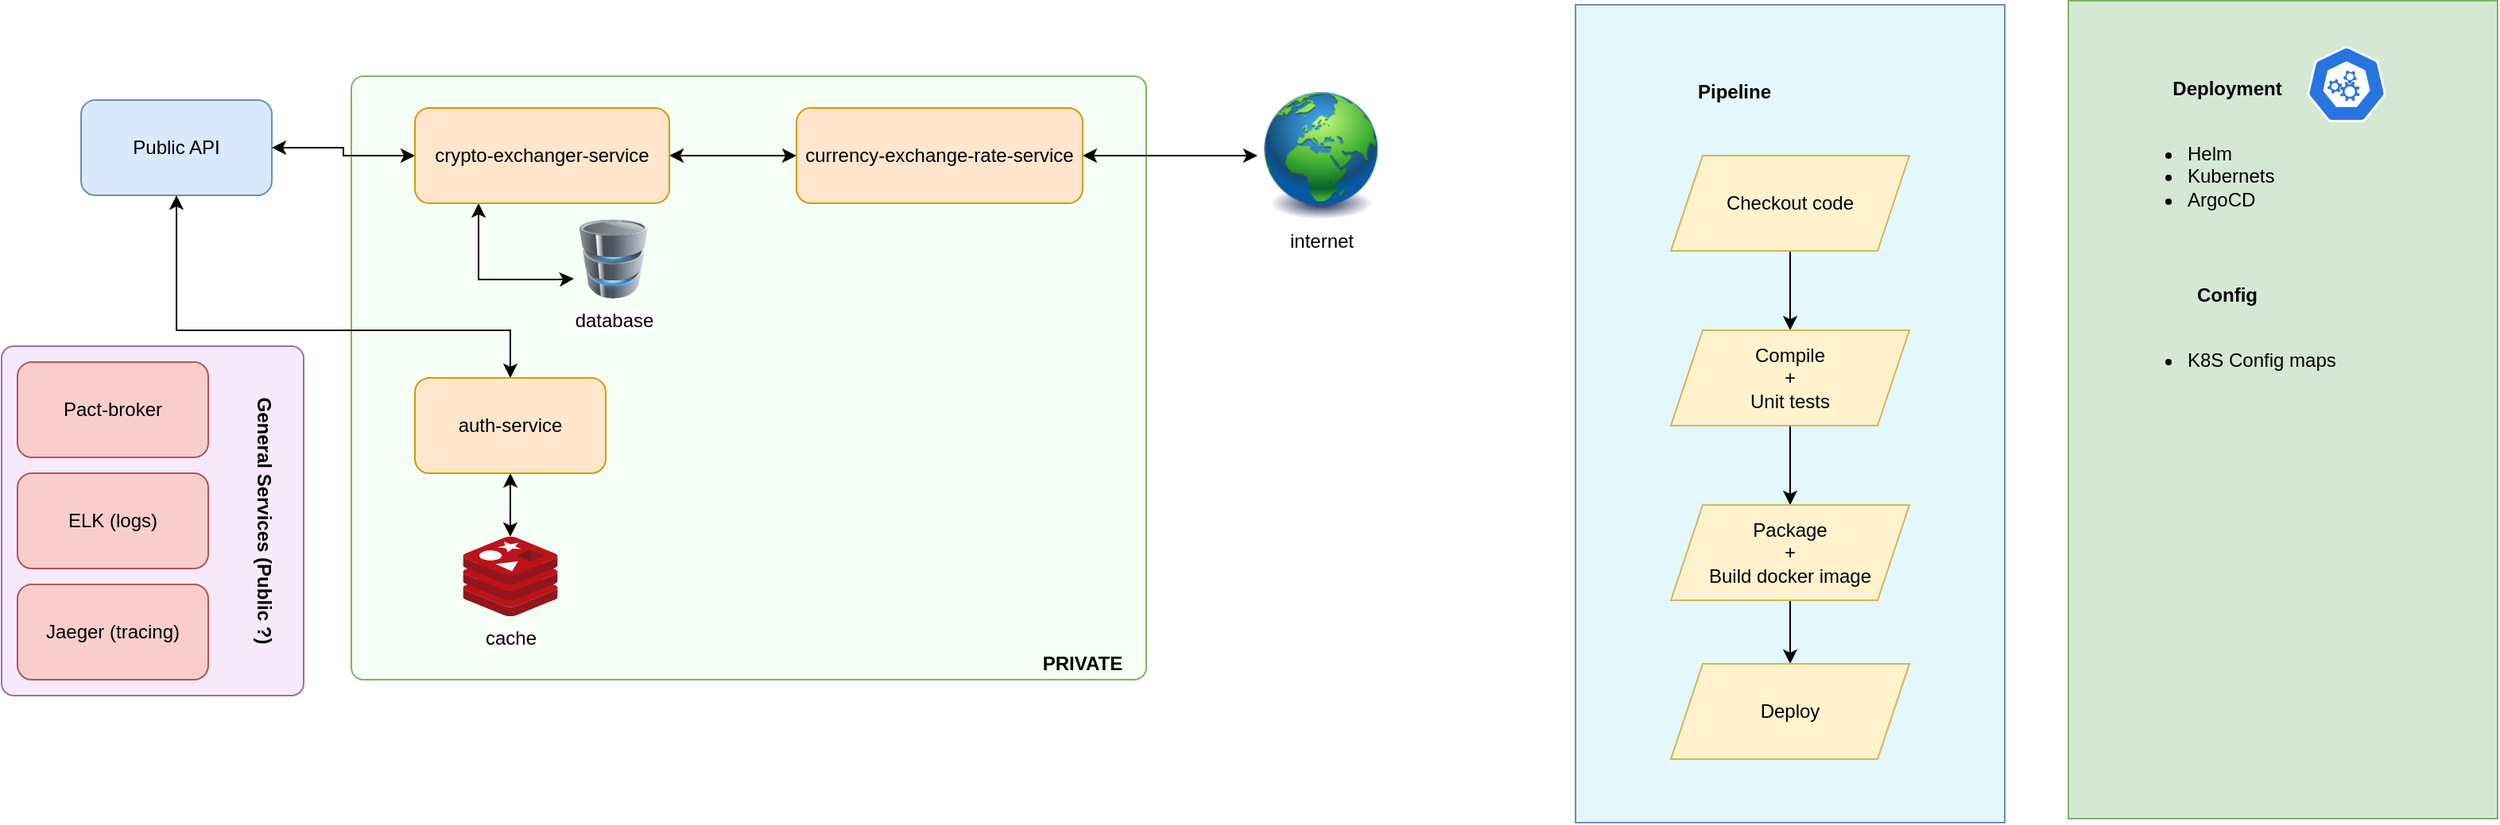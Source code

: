 <mxfile version="15.2.9" type="device"><diagram id="dLyfbvnQ8KCaxIKvoebL" name="Page-1"><mxGraphModel dx="2031" dy="1157" grid="1" gridSize="10" guides="1" tooltips="1" connect="1" arrows="1" fold="1" page="1" pageScale="1" pageWidth="1654" pageHeight="1169" math="0" shadow="0"><root><mxCell id="0"/><mxCell id="1" parent="0"/><mxCell id="KDjsD6R7VFJcuAizqu3F-40" value="" style="rounded=0;whiteSpace=wrap;html=1;fillColor=#E3F7FC;strokeColor=#6c8ebf;" vertex="1" parent="1"><mxGeometry x="1000" y="75" width="270" height="515" as="geometry"/></mxCell><mxCell id="KDjsD6R7VFJcuAizqu3F-28" value="" style="rounded=1;whiteSpace=wrap;html=1;fillColor=#F6E9FC;strokeColor=#9673a6;arcSize=4;" vertex="1" parent="1"><mxGeometry x="10" y="290" width="190" height="220" as="geometry"/></mxCell><mxCell id="KDjsD6R7VFJcuAizqu3F-13" value="" style="rounded=1;whiteSpace=wrap;html=1;fillColor=#F5FFF5;strokeColor=#82b366;arcSize=2;" vertex="1" parent="1"><mxGeometry x="230" y="120" width="500" height="380" as="geometry"/></mxCell><mxCell id="KDjsD6R7VFJcuAizqu3F-16" style="edgeStyle=orthogonalEdgeStyle;rounded=0;orthogonalLoop=1;jettySize=auto;html=1;exitX=1;exitY=0.5;exitDx=0;exitDy=0;startArrow=classic;startFill=1;" edge="1" parent="1" source="KDjsD6R7VFJcuAizqu3F-3" target="KDjsD6R7VFJcuAizqu3F-4"><mxGeometry relative="1" as="geometry"/></mxCell><mxCell id="KDjsD6R7VFJcuAizqu3F-18" style="edgeStyle=orthogonalEdgeStyle;rounded=0;orthogonalLoop=1;jettySize=auto;html=1;exitX=0.5;exitY=1;exitDx=0;exitDy=0;startArrow=classic;startFill=1;" edge="1" parent="1" source="KDjsD6R7VFJcuAizqu3F-3" target="KDjsD6R7VFJcuAizqu3F-6"><mxGeometry relative="1" as="geometry"><Array as="points"><mxPoint x="120" y="280"/><mxPoint x="330" y="280"/></Array></mxGeometry></mxCell><mxCell id="KDjsD6R7VFJcuAizqu3F-3" value="Public API" style="rounded=1;whiteSpace=wrap;html=1;fillColor=#dae8fc;strokeColor=#6c8ebf;" vertex="1" parent="1"><mxGeometry x="60" y="135" width="120" height="60" as="geometry"/></mxCell><mxCell id="KDjsD6R7VFJcuAizqu3F-17" style="edgeStyle=orthogonalEdgeStyle;rounded=0;orthogonalLoop=1;jettySize=auto;html=1;exitX=1;exitY=0.5;exitDx=0;exitDy=0;startArrow=classic;startFill=1;" edge="1" parent="1" source="KDjsD6R7VFJcuAizqu3F-4" target="KDjsD6R7VFJcuAizqu3F-5"><mxGeometry relative="1" as="geometry"/></mxCell><mxCell id="KDjsD6R7VFJcuAizqu3F-20" style="edgeStyle=orthogonalEdgeStyle;rounded=0;orthogonalLoop=1;jettySize=auto;html=1;exitX=0.25;exitY=1;exitDx=0;exitDy=0;entryX=0;entryY=0.75;entryDx=0;entryDy=0;startArrow=classic;startFill=1;" edge="1" parent="1" source="KDjsD6R7VFJcuAizqu3F-4" target="KDjsD6R7VFJcuAizqu3F-9"><mxGeometry relative="1" as="geometry"><Array as="points"><mxPoint x="310" y="248"/><mxPoint x="360" y="248"/></Array></mxGeometry></mxCell><mxCell id="KDjsD6R7VFJcuAizqu3F-4" value="&lt;div&gt;crypto-exchanger-service&lt;/div&gt;" style="rounded=1;whiteSpace=wrap;html=1;fillColor=#ffe6cc;strokeColor=#d79b00;" vertex="1" parent="1"><mxGeometry x="270" y="140" width="160" height="60" as="geometry"/></mxCell><mxCell id="KDjsD6R7VFJcuAizqu3F-24" style="edgeStyle=orthogonalEdgeStyle;rounded=0;orthogonalLoop=1;jettySize=auto;html=1;exitX=1;exitY=0.5;exitDx=0;exitDy=0;startArrow=classic;startFill=1;" edge="1" parent="1" source="KDjsD6R7VFJcuAizqu3F-5" target="KDjsD6R7VFJcuAizqu3F-10"><mxGeometry relative="1" as="geometry"/></mxCell><mxCell id="KDjsD6R7VFJcuAizqu3F-5" value="&lt;div&gt;currency-exchange-rate-service&lt;/div&gt;" style="rounded=1;whiteSpace=wrap;html=1;fillColor=#ffe6cc;strokeColor=#d79b00;" vertex="1" parent="1"><mxGeometry x="510" y="140" width="180" height="60" as="geometry"/></mxCell><mxCell id="KDjsD6R7VFJcuAizqu3F-21" style="edgeStyle=orthogonalEdgeStyle;rounded=0;orthogonalLoop=1;jettySize=auto;html=1;exitX=0.5;exitY=1;exitDx=0;exitDy=0;startArrow=classic;startFill=1;" edge="1" parent="1" source="KDjsD6R7VFJcuAizqu3F-6" target="KDjsD6R7VFJcuAizqu3F-8"><mxGeometry relative="1" as="geometry"/></mxCell><mxCell id="KDjsD6R7VFJcuAizqu3F-6" value="auth-service" style="rounded=1;whiteSpace=wrap;html=1;fillColor=#ffe6cc;strokeColor=#d79b00;" vertex="1" parent="1"><mxGeometry x="270" y="310" width="120" height="60" as="geometry"/></mxCell><mxCell id="KDjsD6R7VFJcuAizqu3F-8" value="cache" style="sketch=0;aspect=fixed;html=1;points=[];align=center;image;fontSize=12;image=img/lib/mscae/Cache_Redis_Product.svg;" vertex="1" parent="1"><mxGeometry x="300.24" y="410" width="59.53" height="50" as="geometry"/></mxCell><mxCell id="KDjsD6R7VFJcuAizqu3F-9" value="database" style="image;html=1;image=img/lib/clip_art/computers/Database_128x128.png" vertex="1" parent="1"><mxGeometry x="370" y="210" width="50" height="50" as="geometry"/></mxCell><mxCell id="KDjsD6R7VFJcuAizqu3F-10" value="&lt;div&gt;internet&lt;br&gt;&lt;/div&gt;" style="image;html=1;image=img/lib/clip_art/general/Earth_globe_128x128.png" vertex="1" parent="1"><mxGeometry x="800" y="130" width="80" height="80" as="geometry"/></mxCell><mxCell id="KDjsD6R7VFJcuAizqu3F-14" value="&lt;b&gt;PRIVATE&lt;/b&gt;" style="text;html=1;strokeColor=none;fillColor=none;align=center;verticalAlign=middle;whiteSpace=wrap;rounded=0;" vertex="1" parent="1"><mxGeometry x="670" y="480" width="40" height="20" as="geometry"/></mxCell><mxCell id="KDjsD6R7VFJcuAizqu3F-22" style="edgeStyle=orthogonalEdgeStyle;rounded=0;orthogonalLoop=1;jettySize=auto;html=1;exitX=0.5;exitY=1;exitDx=0;exitDy=0;startArrow=classic;startFill=1;" edge="1" parent="1" source="KDjsD6R7VFJcuAizqu3F-13" target="KDjsD6R7VFJcuAizqu3F-13"><mxGeometry relative="1" as="geometry"/></mxCell><mxCell id="KDjsD6R7VFJcuAizqu3F-25" value="Pact-broker" style="rounded=1;whiteSpace=wrap;html=1;fillColor=#f8cecc;strokeColor=#b85450;" vertex="1" parent="1"><mxGeometry x="20" y="300" width="120" height="60" as="geometry"/></mxCell><mxCell id="KDjsD6R7VFJcuAizqu3F-26" value="ELK (logs)" style="rounded=1;whiteSpace=wrap;html=1;fillColor=#f8cecc;strokeColor=#b85450;" vertex="1" parent="1"><mxGeometry x="20" y="370" width="120" height="60" as="geometry"/></mxCell><mxCell id="KDjsD6R7VFJcuAizqu3F-27" value="Jaeger (tracing)" style="rounded=1;whiteSpace=wrap;html=1;fillColor=#f8cecc;strokeColor=#b85450;" vertex="1" parent="1"><mxGeometry x="20" y="440" width="120" height="60" as="geometry"/></mxCell><mxCell id="KDjsD6R7VFJcuAizqu3F-29" value="General Services (Public ?)" style="text;html=1;strokeColor=none;fillColor=none;align=center;verticalAlign=middle;whiteSpace=wrap;rounded=0;fontStyle=1;rotation=90;" vertex="1" parent="1"><mxGeometry x="90" y="390" width="170" height="20" as="geometry"/></mxCell><mxCell id="KDjsD6R7VFJcuAizqu3F-30" value="Pipeline" style="text;html=1;strokeColor=none;fillColor=none;align=center;verticalAlign=middle;whiteSpace=wrap;rounded=0;fontStyle=1" vertex="1" parent="1"><mxGeometry x="1080" y="120" width="40" height="20" as="geometry"/></mxCell><mxCell id="KDjsD6R7VFJcuAizqu3F-31" value="" style="shape=image;html=1;verticalAlign=top;verticalLabelPosition=bottom;labelBackgroundColor=#ffffff;imageAspect=0;aspect=fixed;image=https://cdn0.iconfinder.com/data/icons/font-awesome-brands-vol-1/512/jenkins-128.png;fillColor=#F6E9FC;gradientColor=none;" vertex="1" parent="1"><mxGeometry x="1130" y="101" width="49" height="49" as="geometry"/></mxCell><mxCell id="KDjsD6R7VFJcuAizqu3F-37" style="edgeStyle=orthogonalEdgeStyle;rounded=0;orthogonalLoop=1;jettySize=auto;html=1;exitX=0.5;exitY=1;exitDx=0;exitDy=0;startArrow=none;startFill=0;" edge="1" parent="1" source="KDjsD6R7VFJcuAizqu3F-32" target="KDjsD6R7VFJcuAizqu3F-33"><mxGeometry relative="1" as="geometry"/></mxCell><mxCell id="KDjsD6R7VFJcuAizqu3F-32" value="Checkout code" style="shape=parallelogram;perimeter=parallelogramPerimeter;whiteSpace=wrap;html=1;fixedSize=1;fillColor=#fff2cc;strokeColor=#d6b656;" vertex="1" parent="1"><mxGeometry x="1060" y="170" width="150" height="60" as="geometry"/></mxCell><mxCell id="KDjsD6R7VFJcuAizqu3F-38" style="edgeStyle=orthogonalEdgeStyle;rounded=0;orthogonalLoop=1;jettySize=auto;html=1;exitX=0.5;exitY=1;exitDx=0;exitDy=0;startArrow=none;startFill=0;" edge="1" parent="1" source="KDjsD6R7VFJcuAizqu3F-33" target="KDjsD6R7VFJcuAizqu3F-34"><mxGeometry relative="1" as="geometry"/></mxCell><mxCell id="KDjsD6R7VFJcuAizqu3F-33" value="&lt;div&gt;Compile&lt;/div&gt;&lt;div&gt;+&lt;/div&gt;&lt;div&gt;Unit tests&lt;/div&gt;" style="shape=parallelogram;perimeter=parallelogramPerimeter;whiteSpace=wrap;html=1;fixedSize=1;fillColor=#fff2cc;strokeColor=#d6b656;" vertex="1" parent="1"><mxGeometry x="1060" y="280" width="150" height="60" as="geometry"/></mxCell><mxCell id="KDjsD6R7VFJcuAizqu3F-39" style="edgeStyle=orthogonalEdgeStyle;rounded=0;orthogonalLoop=1;jettySize=auto;html=1;exitX=0.5;exitY=1;exitDx=0;exitDy=0;entryX=0.5;entryY=0;entryDx=0;entryDy=0;startArrow=none;startFill=0;" edge="1" parent="1" source="KDjsD6R7VFJcuAizqu3F-34" target="KDjsD6R7VFJcuAizqu3F-35"><mxGeometry relative="1" as="geometry"/></mxCell><mxCell id="KDjsD6R7VFJcuAizqu3F-34" value="&lt;div&gt;Package&lt;/div&gt;&lt;div&gt;+&lt;/div&gt;&lt;div&gt;Build docker image&lt;br&gt;&lt;/div&gt;" style="shape=parallelogram;perimeter=parallelogramPerimeter;whiteSpace=wrap;html=1;fixedSize=1;fillColor=#fff2cc;strokeColor=#d6b656;" vertex="1" parent="1"><mxGeometry x="1060" y="390" width="150" height="60" as="geometry"/></mxCell><mxCell id="KDjsD6R7VFJcuAizqu3F-35" value="Deploy" style="shape=parallelogram;perimeter=parallelogramPerimeter;whiteSpace=wrap;html=1;fixedSize=1;fillColor=#fff2cc;strokeColor=#d6b656;" vertex="1" parent="1"><mxGeometry x="1060" y="490" width="150" height="60" as="geometry"/></mxCell><mxCell id="KDjsD6R7VFJcuAizqu3F-44" value="" style="rounded=0;whiteSpace=wrap;html=1;fillColor=#d5e8d4;strokeColor=#82b366;" vertex="1" parent="1"><mxGeometry x="1310" y="72.5" width="270" height="515" as="geometry"/></mxCell><mxCell id="KDjsD6R7VFJcuAizqu3F-45" value="Deployment" style="text;html=1;strokeColor=none;fillColor=none;align=center;verticalAlign=middle;whiteSpace=wrap;rounded=0;fontStyle=1" vertex="1" parent="1"><mxGeometry x="1390" y="117.5" width="40" height="20" as="geometry"/></mxCell><mxCell id="KDjsD6R7VFJcuAizqu3F-54" value="" style="sketch=0;html=1;dashed=0;whitespace=wrap;fillColor=#2875E2;strokeColor=#ffffff;points=[[0.005,0.63,0],[0.1,0.2,0],[0.9,0.2,0],[0.5,0,0],[0.995,0.63,0],[0.72,0.99,0],[0.5,1,0],[0.28,0.99,0]];shape=mxgraph.kubernetes.icon;prIcon=master" vertex="1" parent="1"><mxGeometry x="1460" y="101" width="50" height="48" as="geometry"/></mxCell><mxCell id="KDjsD6R7VFJcuAizqu3F-55" value="&lt;ul&gt;&lt;li&gt;Helm&lt;/li&gt;&lt;li&gt;Kubernets&lt;/li&gt;&lt;li&gt;ArgoCD&lt;/li&gt;&lt;/ul&gt;" style="text;html=1;strokeColor=none;fillColor=none;spacing=5;spacingTop=-20;whiteSpace=wrap;overflow=hidden;rounded=0;" vertex="1" parent="1"><mxGeometry x="1340" y="160" width="160" height="120" as="geometry"/></mxCell><mxCell id="KDjsD6R7VFJcuAizqu3F-56" value="Config" style="text;html=1;strokeColor=none;fillColor=none;align=center;verticalAlign=middle;whiteSpace=wrap;rounded=0;fontStyle=1" vertex="1" parent="1"><mxGeometry x="1390" y="247.5" width="40" height="20" as="geometry"/></mxCell><mxCell id="KDjsD6R7VFJcuAizqu3F-57" value="&lt;ul&gt;&lt;li&gt;K8S Config maps&lt;br&gt;&lt;/li&gt;&lt;/ul&gt;" style="text;html=1;strokeColor=none;fillColor=none;spacing=5;spacingTop=-20;whiteSpace=wrap;overflow=hidden;rounded=0;" vertex="1" parent="1"><mxGeometry x="1340" y="290" width="160" height="120" as="geometry"/></mxCell></root></mxGraphModel></diagram></mxfile>